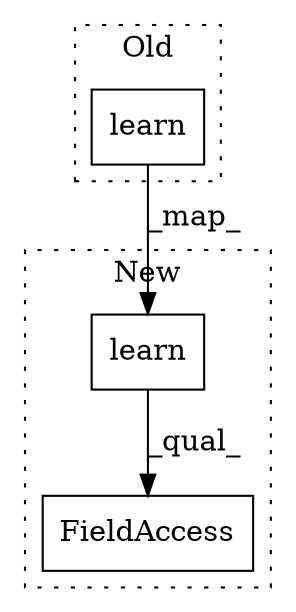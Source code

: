 digraph G {
subgraph cluster0 {
1 [label="learn" a="32" s="4804,4831" l="6,1" shape="box"];
label = "Old";
style="dotted";
}
subgraph cluster1 {
2 [label="learn" a="32" s="8380,8407" l="6,1" shape="box"];
3 [label="FieldAccess" a="22" s="8380" l="41" shape="box"];
label = "New";
style="dotted";
}
1 -> 2 [label="_map_"];
2 -> 3 [label="_qual_"];
}
